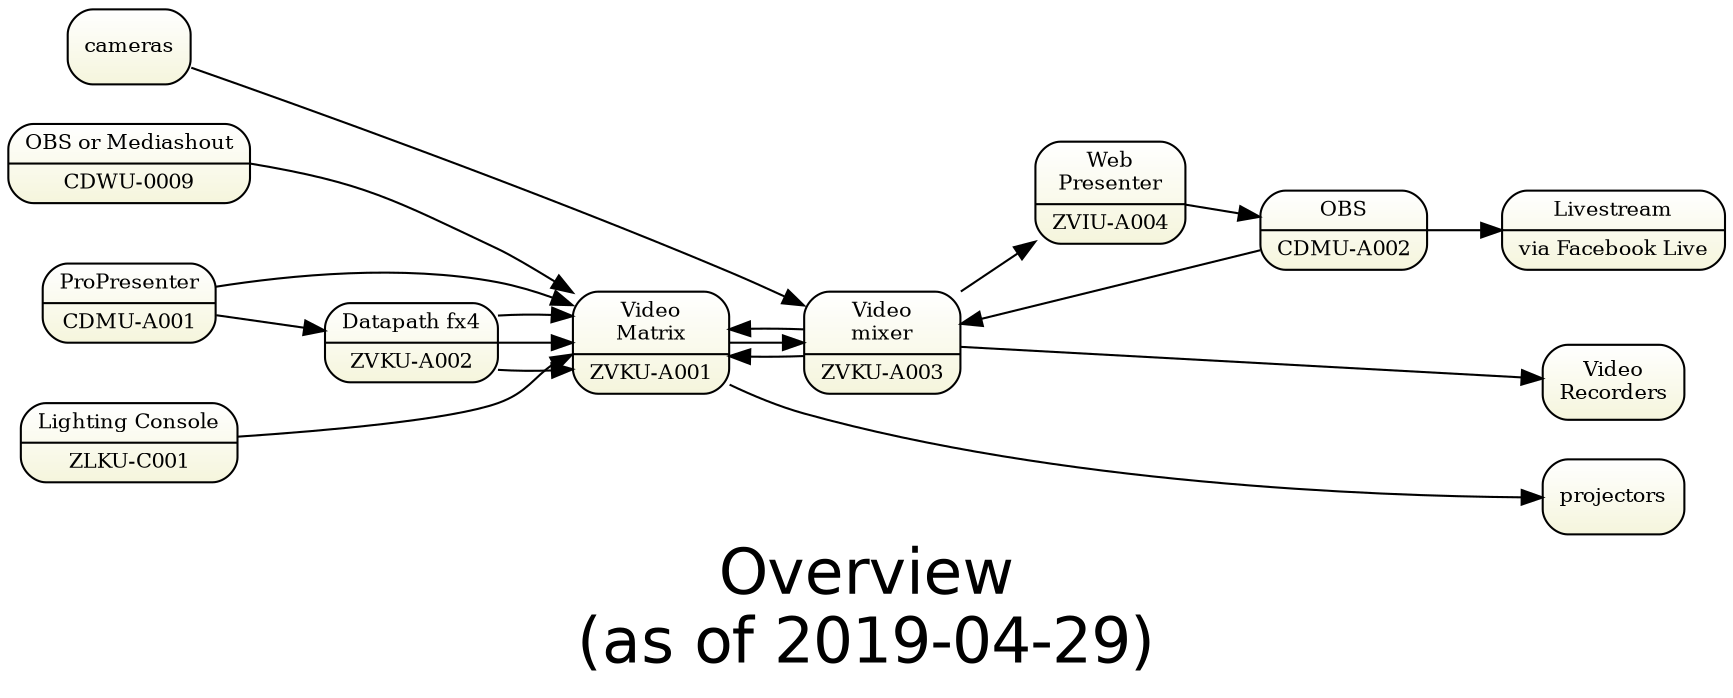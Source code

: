 digraph topology0 { 
graph [overlap = true, fontsize = 30, rankdir=LR 
      label="Overview\n(as of 2019-04-29)",
      fontname = Helvetica]

node [shape=Mrecord, tooltip="" , fontsize = 10, 
      fillcolor="white:beige" , style=filled  
      gradientangle=270]
      
pswitch [label="Video\nMatrix|ZVKU-A001"]
rswitch [label="Video\nmixer|ZVKU-A003"]
    
cdwu0009 [label="OBS or Mediashout|CDWU-0009"]
cdmua001 [label="ProPresenter|CDMU-A001"]
cdmua002 [label="OBS|CDMU-A002"]

fx4 [label="Datapath fx4|ZVKU-A002"]
wp [label="Web\nPresenter|ZVIU-A004"]
cs40 [label="Lighting Console|ZLKU-C001"]
facebook [label="Livestream|via Facebook Live"]
recorders [label="Video\nRecorders"]

cdmua001  -> fx4   

fx4:o1        -> pswitch:i1
fx4:o2        -> pswitch:i2
fx4:o3        -> pswitch:i3
cdmua001      -> pswitch:i4  
cdwu0009:hdmi -> pswitch:i5
rswitch       -> pswitch:i6
rswitch       -> pswitch:i7
cs40:hdmi     -> pswitch:i8
 
wp -> cdmua002 
cdmua002 -> rswitch
cdmua002 -> facebook

pswitch -> rswitch

cameras -> rswitch
rswitch->wp
pswitch -> projectors
rswitch -> recorders

{rank=same; facebook projectors recorders}
{rank=same; cameras cdmua001    cdwu0009 cs40 }
} 